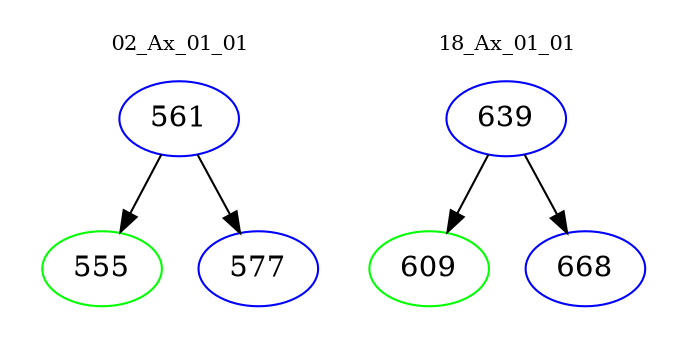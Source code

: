 digraph{
subgraph cluster_0 {
color = white
label = "02_Ax_01_01";
fontsize=10;
T0_561 [label="561", color="blue"]
T0_561 -> T0_555 [color="black"]
T0_555 [label="555", color="green"]
T0_561 -> T0_577 [color="black"]
T0_577 [label="577", color="blue"]
}
subgraph cluster_1 {
color = white
label = "18_Ax_01_01";
fontsize=10;
T1_639 [label="639", color="blue"]
T1_639 -> T1_609 [color="black"]
T1_609 [label="609", color="green"]
T1_639 -> T1_668 [color="black"]
T1_668 [label="668", color="blue"]
}
}
